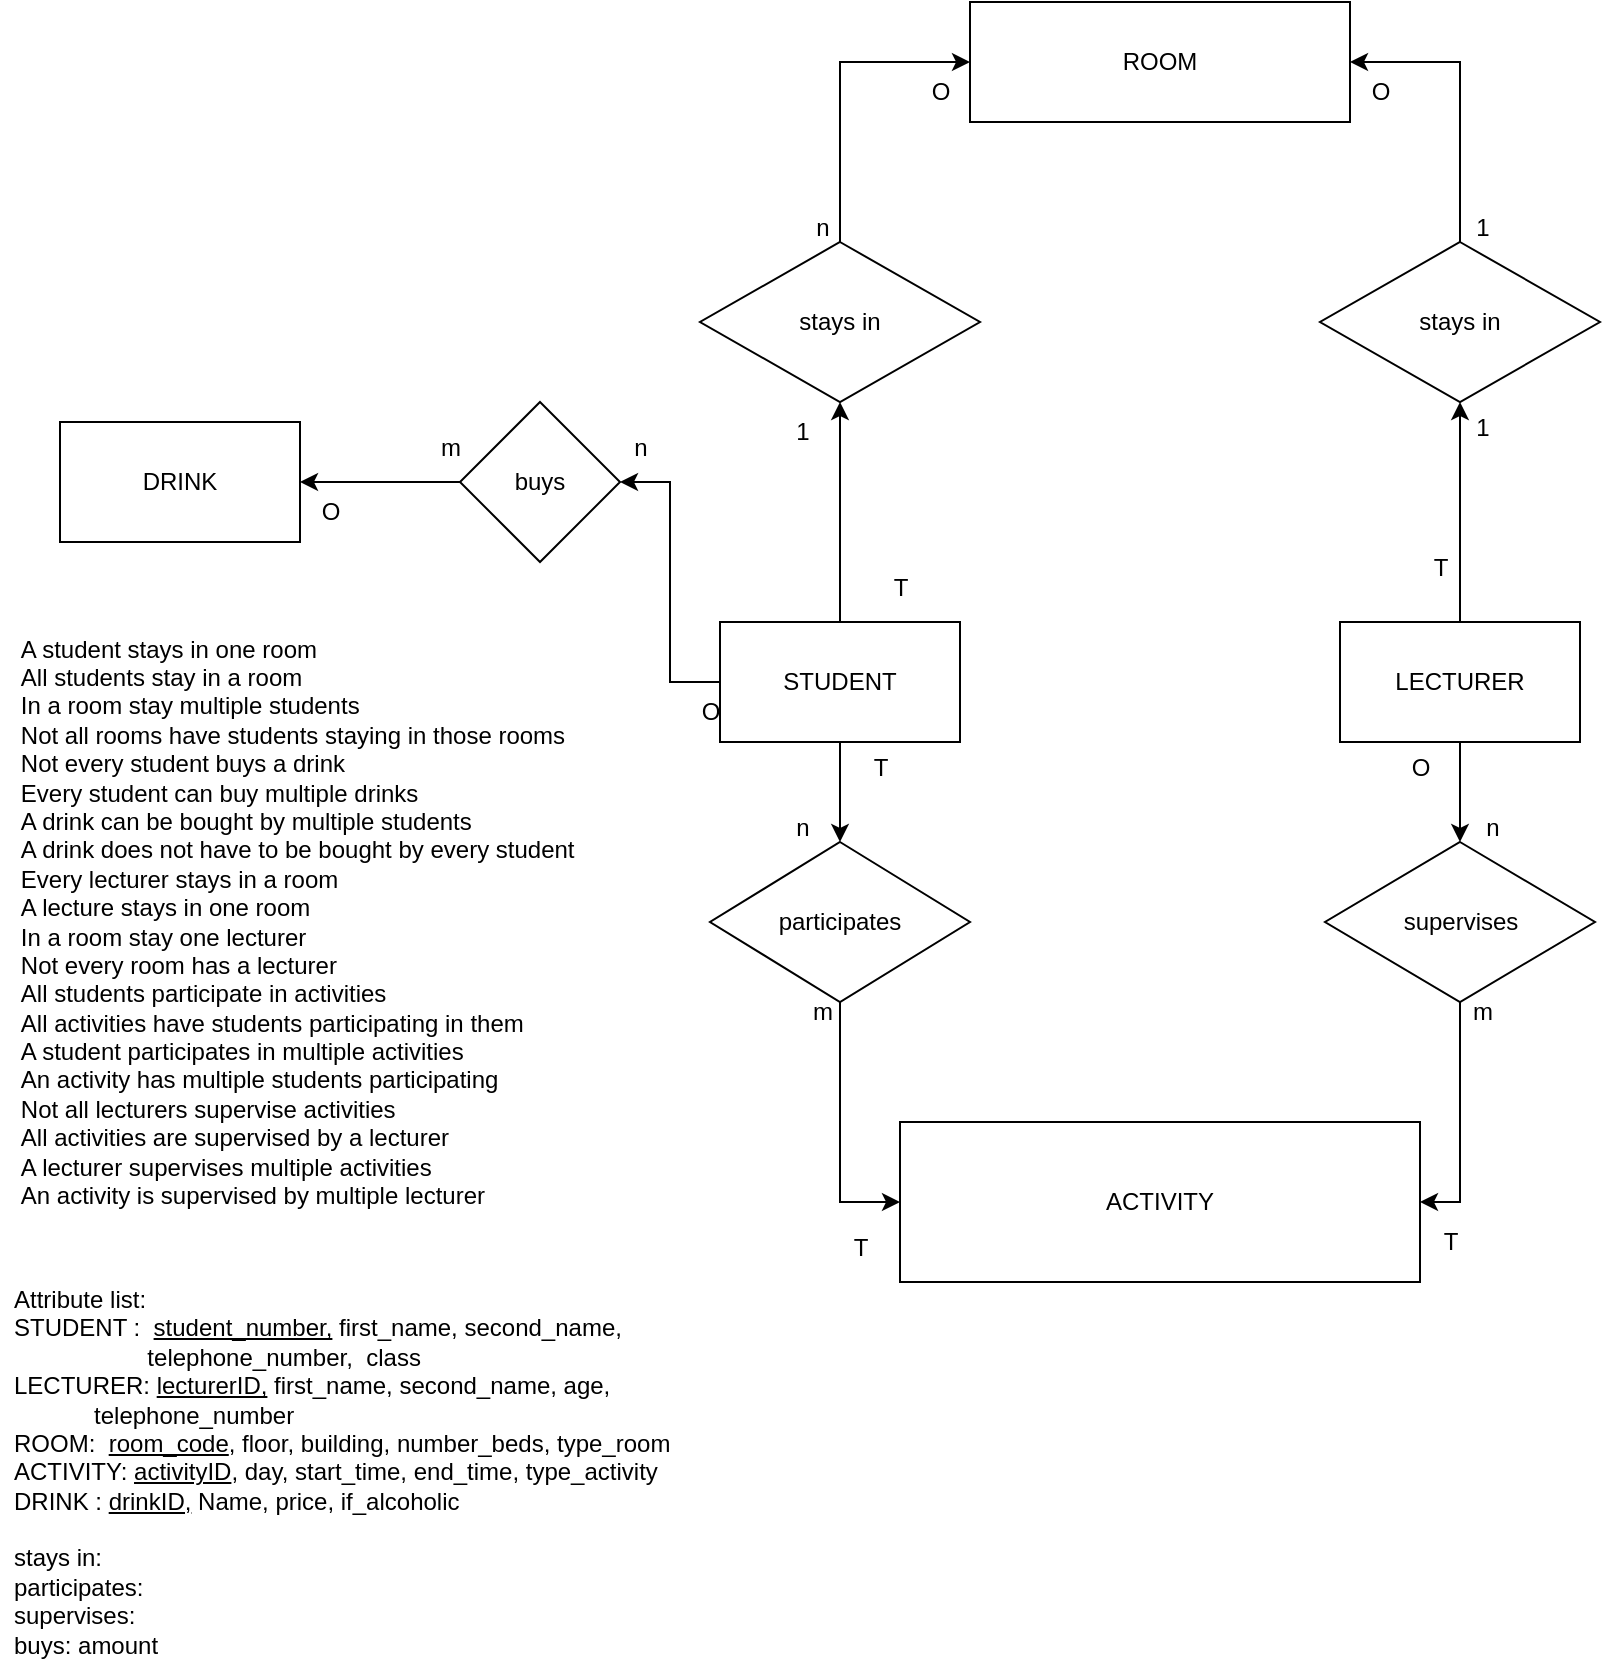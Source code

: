 <mxfile version="23.1.5" type="device">
  <diagram name="Page-1" id="EFHHNjElxv39Vszb7Grc">
    <mxGraphModel dx="1434" dy="844" grid="1" gridSize="10" guides="1" tooltips="1" connect="1" arrows="1" fold="1" page="1" pageScale="1" pageWidth="850" pageHeight="1100" math="0" shadow="0">
      <root>
        <mxCell id="0" />
        <mxCell id="1" parent="0" />
        <mxCell id="zMHuauDQFNJp0HeYVYCU-12" style="edgeStyle=orthogonalEdgeStyle;rounded=0;orthogonalLoop=1;jettySize=auto;html=1;exitX=0.5;exitY=0;exitDx=0;exitDy=0;fontFamily=Helvetica;fontSize=12;fontColor=default;entryX=0.5;entryY=1;entryDx=0;entryDy=0;" parent="1" source="zMHuauDQFNJp0HeYVYCU-1" target="zMHuauDQFNJp0HeYVYCU-10" edge="1">
          <mxGeometry relative="1" as="geometry">
            <mxPoint x="495" y="360" as="targetPoint" />
          </mxGeometry>
        </mxCell>
        <mxCell id="zMHuauDQFNJp0HeYVYCU-18" style="edgeStyle=orthogonalEdgeStyle;rounded=0;orthogonalLoop=1;jettySize=auto;html=1;exitX=0.5;exitY=1;exitDx=0;exitDy=0;fontFamily=Helvetica;fontSize=12;fontColor=default;" parent="1" source="zMHuauDQFNJp0HeYVYCU-1" target="zMHuauDQFNJp0HeYVYCU-16" edge="1">
          <mxGeometry relative="1" as="geometry" />
        </mxCell>
        <mxCell id="zMHuauDQFNJp0HeYVYCU-26" style="edgeStyle=orthogonalEdgeStyle;rounded=0;orthogonalLoop=1;jettySize=auto;html=1;exitX=0;exitY=0.5;exitDx=0;exitDy=0;entryX=1;entryY=0.5;entryDx=0;entryDy=0;fontFamily=Helvetica;fontSize=12;fontColor=default;" parent="1" source="zMHuauDQFNJp0HeYVYCU-1" target="zMHuauDQFNJp0HeYVYCU-25" edge="1">
          <mxGeometry relative="1" as="geometry" />
        </mxCell>
        <mxCell id="zMHuauDQFNJp0HeYVYCU-1" value="STUDENT" style="rounded=0;whiteSpace=wrap;html=1;" parent="1" vertex="1">
          <mxGeometry x="390" y="440" width="120" height="60" as="geometry" />
        </mxCell>
        <mxCell id="zMHuauDQFNJp0HeYVYCU-22" style="edgeStyle=orthogonalEdgeStyle;rounded=0;orthogonalLoop=1;jettySize=auto;html=1;exitX=0.5;exitY=1;exitDx=0;exitDy=0;entryX=0.5;entryY=0;entryDx=0;entryDy=0;fontFamily=Helvetica;fontSize=12;fontColor=default;" parent="1" source="zMHuauDQFNJp0HeYVYCU-2" target="zMHuauDQFNJp0HeYVYCU-17" edge="1">
          <mxGeometry relative="1" as="geometry" />
        </mxCell>
        <mxCell id="zMHuauDQFNJp0HeYVYCU-28" style="edgeStyle=orthogonalEdgeStyle;rounded=0;orthogonalLoop=1;jettySize=auto;html=1;exitX=0.5;exitY=0;exitDx=0;exitDy=0;fontFamily=Helvetica;fontSize=12;fontColor=default;" parent="1" source="zMHuauDQFNJp0HeYVYCU-2" target="zMHuauDQFNJp0HeYVYCU-29" edge="1">
          <mxGeometry relative="1" as="geometry">
            <mxPoint x="846" y="330" as="targetPoint" />
          </mxGeometry>
        </mxCell>
        <mxCell id="zMHuauDQFNJp0HeYVYCU-2" value="LECTURER" style="rounded=0;whiteSpace=wrap;html=1;" parent="1" vertex="1">
          <mxGeometry x="700" y="440" width="120" height="60" as="geometry" />
        </mxCell>
        <mxCell id="zMHuauDQFNJp0HeYVYCU-3" value="ROOM" style="rounded=0;whiteSpace=wrap;html=1;strokeColor=default;align=center;verticalAlign=middle;fontFamily=Helvetica;fontSize=12;fontColor=default;fillColor=default;" parent="1" vertex="1">
          <mxGeometry x="515" y="130" width="190" height="60" as="geometry" />
        </mxCell>
        <mxCell id="zMHuauDQFNJp0HeYVYCU-13" style="edgeStyle=orthogonalEdgeStyle;rounded=0;orthogonalLoop=1;jettySize=auto;html=1;exitX=0.5;exitY=0;exitDx=0;exitDy=0;entryX=0;entryY=0.5;entryDx=0;entryDy=0;fontFamily=Helvetica;fontSize=12;fontColor=default;" parent="1" source="zMHuauDQFNJp0HeYVYCU-10" target="zMHuauDQFNJp0HeYVYCU-3" edge="1">
          <mxGeometry relative="1" as="geometry" />
        </mxCell>
        <mxCell id="zMHuauDQFNJp0HeYVYCU-10" value="stays in" style="rhombus;whiteSpace=wrap;html=1;rounded=0;strokeColor=default;align=center;verticalAlign=middle;fontFamily=Helvetica;fontSize=12;fontColor=default;fillColor=default;" parent="1" vertex="1">
          <mxGeometry x="380" y="250" width="140" height="80" as="geometry" />
        </mxCell>
        <mxCell id="zMHuauDQFNJp0HeYVYCU-14" value="ACTIVITY" style="rounded=0;whiteSpace=wrap;html=1;strokeColor=default;align=center;verticalAlign=middle;fontFamily=Helvetica;fontSize=12;fontColor=default;fillColor=default;" parent="1" vertex="1">
          <mxGeometry x="480" y="690" width="260" height="80" as="geometry" />
        </mxCell>
        <mxCell id="zMHuauDQFNJp0HeYVYCU-15" style="edgeStyle=orthogonalEdgeStyle;rounded=0;orthogonalLoop=1;jettySize=auto;html=1;exitX=0.5;exitY=1;exitDx=0;exitDy=0;fontFamily=Helvetica;fontSize=12;fontColor=default;" parent="1" source="zMHuauDQFNJp0HeYVYCU-1" target="zMHuauDQFNJp0HeYVYCU-1" edge="1">
          <mxGeometry relative="1" as="geometry" />
        </mxCell>
        <mxCell id="zMHuauDQFNJp0HeYVYCU-19" style="edgeStyle=orthogonalEdgeStyle;rounded=0;orthogonalLoop=1;jettySize=auto;html=1;exitX=0.5;exitY=1;exitDx=0;exitDy=0;fontFamily=Helvetica;fontSize=12;fontColor=default;entryX=0;entryY=0.5;entryDx=0;entryDy=0;" parent="1" source="zMHuauDQFNJp0HeYVYCU-16" target="zMHuauDQFNJp0HeYVYCU-14" edge="1">
          <mxGeometry relative="1" as="geometry" />
        </mxCell>
        <mxCell id="zMHuauDQFNJp0HeYVYCU-16" value="participates" style="rhombus;whiteSpace=wrap;html=1;rounded=0;strokeColor=default;align=center;verticalAlign=middle;fontFamily=Helvetica;fontSize=12;fontColor=default;fillColor=default;" parent="1" vertex="1">
          <mxGeometry x="385" y="550" width="130" height="80" as="geometry" />
        </mxCell>
        <mxCell id="zMHuauDQFNJp0HeYVYCU-21" style="edgeStyle=orthogonalEdgeStyle;rounded=0;orthogonalLoop=1;jettySize=auto;html=1;exitX=0.5;exitY=1;exitDx=0;exitDy=0;entryX=1;entryY=0.5;entryDx=0;entryDy=0;fontFamily=Helvetica;fontSize=12;fontColor=default;" parent="1" source="zMHuauDQFNJp0HeYVYCU-17" target="zMHuauDQFNJp0HeYVYCU-14" edge="1">
          <mxGeometry relative="1" as="geometry" />
        </mxCell>
        <mxCell id="zMHuauDQFNJp0HeYVYCU-17" value="supervises" style="rhombus;whiteSpace=wrap;html=1;rounded=0;strokeColor=default;align=center;verticalAlign=middle;fontFamily=Helvetica;fontSize=12;fontColor=default;fillColor=default;" parent="1" vertex="1">
          <mxGeometry x="692.5" y="550" width="135" height="80" as="geometry" />
        </mxCell>
        <mxCell id="zMHuauDQFNJp0HeYVYCU-24" value="DRINK" style="rounded=0;whiteSpace=wrap;html=1;strokeColor=default;align=center;verticalAlign=middle;fontFamily=Helvetica;fontSize=12;fontColor=default;fillColor=default;" parent="1" vertex="1">
          <mxGeometry x="60" y="340" width="120" height="60" as="geometry" />
        </mxCell>
        <mxCell id="zMHuauDQFNJp0HeYVYCU-27" style="edgeStyle=orthogonalEdgeStyle;rounded=0;orthogonalLoop=1;jettySize=auto;html=1;exitX=0;exitY=0.5;exitDx=0;exitDy=0;entryX=1;entryY=0.5;entryDx=0;entryDy=0;fontFamily=Helvetica;fontSize=12;fontColor=default;" parent="1" source="zMHuauDQFNJp0HeYVYCU-25" target="zMHuauDQFNJp0HeYVYCU-24" edge="1">
          <mxGeometry relative="1" as="geometry" />
        </mxCell>
        <mxCell id="zMHuauDQFNJp0HeYVYCU-25" value="buys" style="rhombus;whiteSpace=wrap;html=1;rounded=0;strokeColor=default;align=center;verticalAlign=middle;fontFamily=Helvetica;fontSize=12;fontColor=default;fillColor=default;" parent="1" vertex="1">
          <mxGeometry x="260" y="330" width="80" height="80" as="geometry" />
        </mxCell>
        <mxCell id="zMHuauDQFNJp0HeYVYCU-30" style="edgeStyle=orthogonalEdgeStyle;rounded=0;orthogonalLoop=1;jettySize=auto;html=1;exitX=0.5;exitY=0;exitDx=0;exitDy=0;entryX=1;entryY=0.5;entryDx=0;entryDy=0;fontFamily=Helvetica;fontSize=12;fontColor=default;" parent="1" source="zMHuauDQFNJp0HeYVYCU-29" target="zMHuauDQFNJp0HeYVYCU-3" edge="1">
          <mxGeometry relative="1" as="geometry" />
        </mxCell>
        <mxCell id="zMHuauDQFNJp0HeYVYCU-29" value="stays in" style="rhombus;whiteSpace=wrap;html=1;rounded=0;strokeColor=default;align=center;verticalAlign=middle;fontFamily=Helvetica;fontSize=12;fontColor=default;fillColor=default;" parent="1" vertex="1">
          <mxGeometry x="690" y="250" width="140" height="80" as="geometry" />
        </mxCell>
        <mxCell id="zMHuauDQFNJp0HeYVYCU-31" value="Attribute list:&lt;div&gt;STUDENT :&amp;nbsp; &lt;u&gt;student_number,&lt;/u&gt;&amp;nbsp;first_name, second_name,&lt;/div&gt;&lt;div&gt;&amp;nbsp; &amp;nbsp; &amp;nbsp; &amp;nbsp; &amp;nbsp; &amp;nbsp; &amp;nbsp; &amp;nbsp; &amp;nbsp; &amp;nbsp; telephone_number,&amp;nbsp; class&lt;/div&gt;&lt;div&gt;LECTURER: &lt;u&gt;lecturerID,&lt;/u&gt;&amp;nbsp;first_name, second_name, age,&lt;/div&gt;&lt;div&gt;&lt;span style=&quot;&quot;&gt;&lt;span style=&quot;&quot;&gt;&amp;nbsp;&amp;nbsp;&amp;nbsp;&amp;nbsp;&lt;/span&gt;&lt;/span&gt;&lt;span style=&quot;&quot;&gt;&lt;span style=&quot;&quot;&gt;&amp;nbsp;&amp;nbsp;&amp;nbsp;&amp;nbsp;&lt;/span&gt;&lt;/span&gt;&amp;nbsp; &amp;nbsp; telephone_number&lt;span style=&quot;&quot;&gt;&lt;span style=&quot;&quot;&gt;&amp;nbsp; &amp;nbsp;&amp;nbsp;&lt;/span&gt;&lt;/span&gt;&lt;br&gt;&lt;/div&gt;&lt;div&gt;ROOM:&amp;nbsp;&amp;nbsp;&lt;u&gt;room_code&lt;/u&gt;, floor, building, number_beds, type_room&lt;/div&gt;&lt;div&gt;ACTIVITY:&amp;nbsp;&lt;u&gt;activityID&lt;/u&gt;, day, start_time, end_time, type_activity&lt;/div&gt;&lt;div&gt;&lt;span style=&quot;background-color: initial;&quot;&gt;DRINK : &lt;u&gt;drinkID,&lt;/u&gt;&amp;nbsp;Name, price, if_alcoholic&lt;br&gt;&lt;br&gt;&lt;/span&gt;&lt;/div&gt;&lt;div&gt;&lt;span style=&quot;background-color: initial;&quot;&gt;stays in:&amp;nbsp;&lt;/span&gt;&lt;/div&gt;&lt;div&gt;&lt;span style=&quot;background-color: initial;&quot;&gt;participates:&amp;nbsp;&lt;/span&gt;&lt;/div&gt;&lt;div&gt;&lt;span style=&quot;background-color: initial;&quot;&gt;supervises:&amp;nbsp;&lt;/span&gt;&lt;/div&gt;&lt;div&gt;buys:&amp;nbsp;amount&lt;/div&gt;" style="text;html=1;align=left;verticalAlign=middle;resizable=0;points=[];autosize=1;strokeColor=none;fillColor=none;fontFamily=Helvetica;fontSize=12;fontColor=default;" parent="1" vertex="1">
          <mxGeometry x="35" y="765" width="350" height="200" as="geometry" />
        </mxCell>
        <mxCell id="zMHuauDQFNJp0HeYVYCU-33" value="n" style="text;html=1;align=center;verticalAlign=middle;resizable=0;points=[];autosize=1;strokeColor=none;fillColor=none;fontFamily=Helvetica;fontSize=12;fontColor=default;" parent="1" vertex="1">
          <mxGeometry x="426" y="228" width="30" height="30" as="geometry" />
        </mxCell>
        <mxCell id="zMHuauDQFNJp0HeYVYCU-34" value="1" style="text;html=1;align=center;verticalAlign=middle;resizable=0;points=[];autosize=1;strokeColor=none;fillColor=none;fontFamily=Helvetica;fontSize=12;fontColor=default;" parent="1" vertex="1">
          <mxGeometry x="416" y="330" width="30" height="30" as="geometry" />
        </mxCell>
        <mxCell id="zMHuauDQFNJp0HeYVYCU-35" value="1" style="text;html=1;align=center;verticalAlign=middle;resizable=0;points=[];autosize=1;strokeColor=none;fillColor=none;fontFamily=Helvetica;fontSize=12;fontColor=default;" parent="1" vertex="1">
          <mxGeometry x="756" y="228" width="30" height="30" as="geometry" />
        </mxCell>
        <mxCell id="zMHuauDQFNJp0HeYVYCU-36" value="1" style="text;html=1;align=center;verticalAlign=middle;resizable=0;points=[];autosize=1;strokeColor=none;fillColor=none;fontFamily=Helvetica;fontSize=12;fontColor=default;" parent="1" vertex="1">
          <mxGeometry x="756" y="328" width="30" height="30" as="geometry" />
        </mxCell>
        <mxCell id="zMHuauDQFNJp0HeYVYCU-37" value="n" style="text;html=1;align=center;verticalAlign=middle;resizable=0;points=[];autosize=1;strokeColor=none;fillColor=none;fontFamily=Helvetica;fontSize=12;fontColor=default;" parent="1" vertex="1">
          <mxGeometry x="761" y="528" width="30" height="30" as="geometry" />
        </mxCell>
        <mxCell id="zMHuauDQFNJp0HeYVYCU-38" value="m" style="text;html=1;align=center;verticalAlign=middle;resizable=0;points=[];autosize=1;strokeColor=none;fillColor=none;fontFamily=Helvetica;fontSize=12;fontColor=default;" parent="1" vertex="1">
          <mxGeometry x="756" y="620" width="30" height="30" as="geometry" />
        </mxCell>
        <mxCell id="zMHuauDQFNJp0HeYVYCU-39" value="n" style="text;html=1;align=center;verticalAlign=middle;resizable=0;points=[];autosize=1;strokeColor=none;fillColor=none;fontFamily=Helvetica;fontSize=12;fontColor=default;" parent="1" vertex="1">
          <mxGeometry x="416" y="528" width="30" height="30" as="geometry" />
        </mxCell>
        <mxCell id="zMHuauDQFNJp0HeYVYCU-40" value="m" style="text;html=1;align=center;verticalAlign=middle;resizable=0;points=[];autosize=1;strokeColor=none;fillColor=none;fontFamily=Helvetica;fontSize=12;fontColor=default;" parent="1" vertex="1">
          <mxGeometry x="426" y="620" width="30" height="30" as="geometry" />
        </mxCell>
        <mxCell id="zMHuauDQFNJp0HeYVYCU-41" value="n" style="text;html=1;align=center;verticalAlign=middle;resizable=0;points=[];autosize=1;strokeColor=none;fillColor=none;fontFamily=Helvetica;fontSize=12;fontColor=default;" parent="1" vertex="1">
          <mxGeometry x="335" y="338" width="30" height="30" as="geometry" />
        </mxCell>
        <mxCell id="zMHuauDQFNJp0HeYVYCU-42" value="m" style="text;html=1;align=center;verticalAlign=middle;resizable=0;points=[];autosize=1;strokeColor=none;fillColor=none;fontFamily=Helvetica;fontSize=12;fontColor=default;" parent="1" vertex="1">
          <mxGeometry x="240" y="338" width="30" height="30" as="geometry" />
        </mxCell>
        <mxCell id="zMHuauDQFNJp0HeYVYCU-43" value="T" style="text;html=1;align=center;verticalAlign=middle;resizable=0;points=[];autosize=1;strokeColor=none;fillColor=none;fontFamily=Helvetica;fontSize=12;fontColor=default;" parent="1" vertex="1">
          <mxGeometry x="465" y="408" width="30" height="30" as="geometry" />
        </mxCell>
        <mxCell id="zMHuauDQFNJp0HeYVYCU-44" value="O" style="text;html=1;align=center;verticalAlign=middle;resizable=0;points=[];autosize=1;strokeColor=none;fillColor=none;fontFamily=Helvetica;fontSize=12;fontColor=default;" parent="1" vertex="1">
          <mxGeometry x="485" y="160" width="30" height="30" as="geometry" />
        </mxCell>
        <mxCell id="zMHuauDQFNJp0HeYVYCU-45" value="T" style="text;html=1;align=center;verticalAlign=middle;resizable=0;points=[];autosize=1;strokeColor=none;fillColor=none;fontFamily=Helvetica;fontSize=12;fontColor=default;" parent="1" vertex="1">
          <mxGeometry x="735" y="398" width="30" height="30" as="geometry" />
        </mxCell>
        <mxCell id="zMHuauDQFNJp0HeYVYCU-46" value="O" style="text;html=1;align=center;verticalAlign=middle;resizable=0;points=[];autosize=1;strokeColor=none;fillColor=none;fontFamily=Helvetica;fontSize=12;fontColor=default;" parent="1" vertex="1">
          <mxGeometry x="705" y="160" width="30" height="30" as="geometry" />
        </mxCell>
        <mxCell id="zMHuauDQFNJp0HeYVYCU-47" value="O" style="text;html=1;align=center;verticalAlign=middle;resizable=0;points=[];autosize=1;strokeColor=none;fillColor=none;fontFamily=Helvetica;fontSize=12;fontColor=default;" parent="1" vertex="1">
          <mxGeometry x="370" y="470" width="30" height="30" as="geometry" />
        </mxCell>
        <mxCell id="zMHuauDQFNJp0HeYVYCU-48" value="O" style="text;html=1;align=center;verticalAlign=middle;resizable=0;points=[];autosize=1;strokeColor=none;fillColor=none;fontFamily=Helvetica;fontSize=12;fontColor=default;" parent="1" vertex="1">
          <mxGeometry x="180" y="370" width="30" height="30" as="geometry" />
        </mxCell>
        <mxCell id="zMHuauDQFNJp0HeYVYCU-50" value="T" style="text;html=1;align=center;verticalAlign=middle;resizable=0;points=[];autosize=1;strokeColor=none;fillColor=none;fontFamily=Helvetica;fontSize=12;fontColor=default;" parent="1" vertex="1">
          <mxGeometry x="445" y="738" width="30" height="30" as="geometry" />
        </mxCell>
        <mxCell id="zMHuauDQFNJp0HeYVYCU-51" value="T" style="text;html=1;align=center;verticalAlign=middle;resizable=0;points=[];autosize=1;strokeColor=none;fillColor=none;fontFamily=Helvetica;fontSize=12;fontColor=default;" parent="1" vertex="1">
          <mxGeometry x="740" y="735" width="30" height="30" as="geometry" />
        </mxCell>
        <mxCell id="zMHuauDQFNJp0HeYVYCU-52" value="T" style="text;html=1;align=center;verticalAlign=middle;resizable=0;points=[];autosize=1;strokeColor=none;fillColor=none;fontFamily=Helvetica;fontSize=12;fontColor=default;" parent="1" vertex="1">
          <mxGeometry x="455" y="498" width="30" height="30" as="geometry" />
        </mxCell>
        <mxCell id="zMHuauDQFNJp0HeYVYCU-53" value="O" style="text;html=1;align=center;verticalAlign=middle;resizable=0;points=[];autosize=1;strokeColor=none;fillColor=none;fontFamily=Helvetica;fontSize=12;fontColor=default;" parent="1" vertex="1">
          <mxGeometry x="725" y="498" width="30" height="30" as="geometry" />
        </mxCell>
        <mxCell id="U6lPrBPjLS3XEwyoTz3w-4" value="&lt;div style=&quot;text-align: left;&quot;&gt;&lt;span style=&quot;background-color: initial;&quot;&gt;A student stays in one room&lt;br&gt;All students stay in a room&amp;nbsp;&lt;br&gt;In a room stay multiple students&lt;br&gt;Not all rooms have students staying in those rooms&amp;nbsp;&lt;br&gt;Not every student buys a drink&amp;nbsp;&lt;br&gt;Every student can buy multiple drinks&amp;nbsp;&lt;br&gt;A drink can be bought by multiple students&amp;nbsp;&lt;br&gt;A drink does not have to be bought by every student&amp;nbsp;&lt;br&gt;Every lecturer stays in a room&amp;nbsp;&lt;br&gt;A lecture stays in one room&lt;br&gt;In a room stay one lecturer&amp;nbsp;&lt;br&gt;Not every room has a lecturer&lt;br&gt;All students participate in activities&amp;nbsp;&lt;br&gt;All activities have students participating in them&amp;nbsp;&lt;br&gt;A student participates in multiple activities&amp;nbsp;&lt;br&gt;An activity has multiple students participating&amp;nbsp;&lt;br&gt;Not all lecturers supervise activities&amp;nbsp;&lt;br&gt;All activities are supervised by a lecturer&amp;nbsp;&lt;br&gt;A lecturer supervises multiple activities&amp;nbsp;&lt;br&gt;An activity is supervised by multiple lecturer&amp;nbsp;&lt;/span&gt;&lt;/div&gt;" style="text;html=1;align=center;verticalAlign=middle;resizable=0;points=[];autosize=1;strokeColor=none;fillColor=none;" parent="1" vertex="1">
          <mxGeometry x="30" y="440" width="300" height="300" as="geometry" />
        </mxCell>
      </root>
    </mxGraphModel>
  </diagram>
</mxfile>
